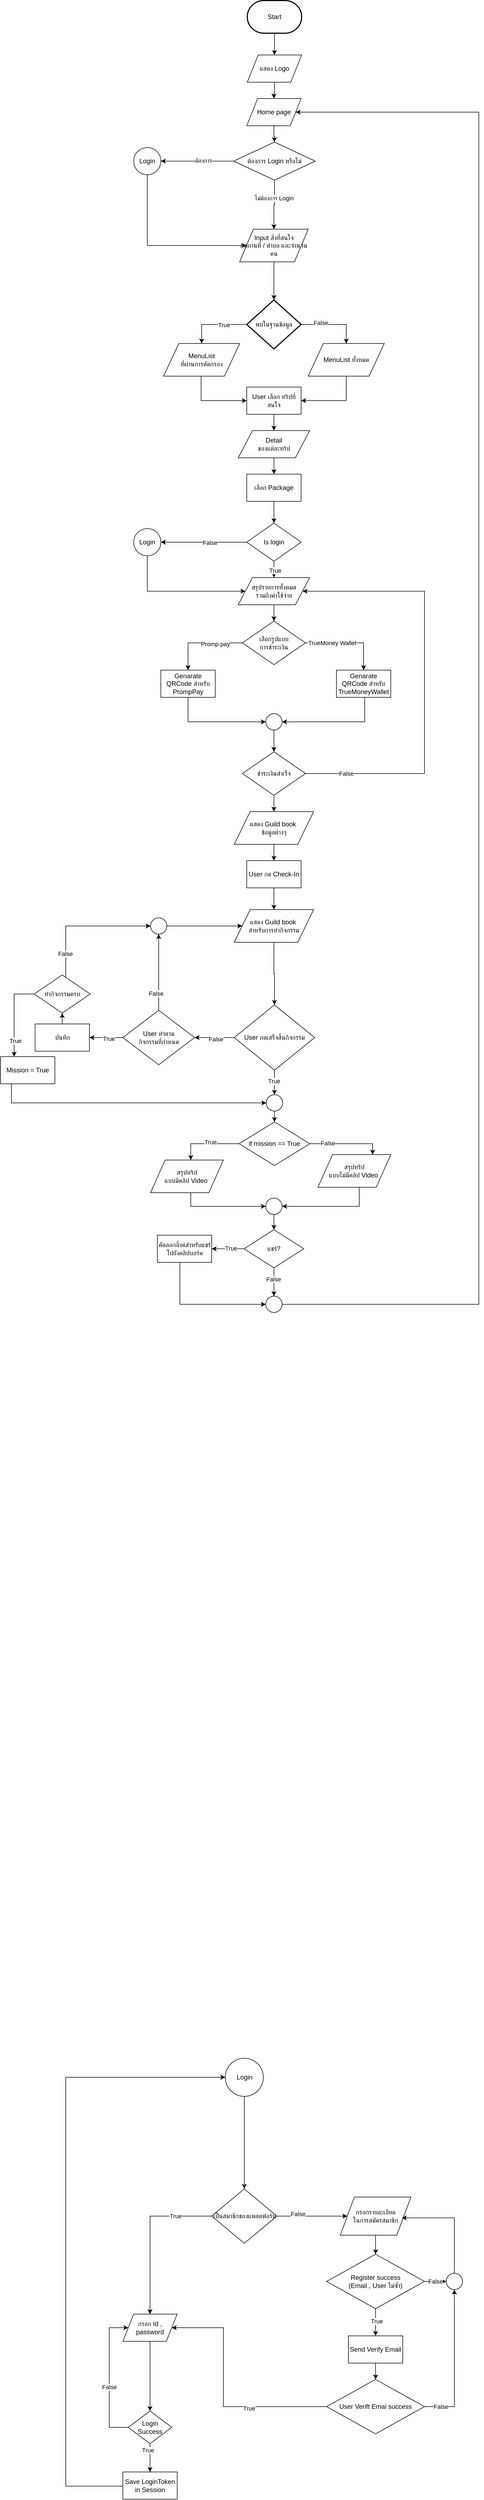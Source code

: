 <mxfile version="21.6.6" type="github">
  <diagram name="หน้า-1" id="laFemvxTvL6w12-1_TKJ">
    <mxGraphModel dx="2927" dy="1132" grid="1" gridSize="10" guides="1" tooltips="1" connect="1" arrows="1" fold="1" page="1" pageScale="1" pageWidth="827" pageHeight="1169" math="0" shadow="0">
      <root>
        <mxCell id="0" />
        <mxCell id="1" parent="0" />
        <mxCell id="81QvIOsaEp7ZrhpQSqVB-16" style="edgeStyle=orthogonalEdgeStyle;rounded=0;orthogonalLoop=1;jettySize=auto;html=1;entryX=0.5;entryY=0;entryDx=0;entryDy=0;" edge="1" parent="1" source="I2ylAHJtDZkmUOloHm6L-2" target="81QvIOsaEp7ZrhpQSqVB-14">
          <mxGeometry relative="1" as="geometry" />
        </mxCell>
        <mxCell id="I2ylAHJtDZkmUOloHm6L-2" value="Start" style="strokeWidth=2;html=1;shape=mxgraph.flowchart.terminator;whiteSpace=wrap;" parent="1" vertex="1">
          <mxGeometry x="364" y="10" width="100" height="60" as="geometry" />
        </mxCell>
        <mxCell id="81QvIOsaEp7ZrhpQSqVB-20" style="edgeStyle=orthogonalEdgeStyle;rounded=0;orthogonalLoop=1;jettySize=auto;html=1;entryX=0.5;entryY=0;entryDx=0;entryDy=0;" edge="1" parent="1" source="I2ylAHJtDZkmUOloHm6L-12" target="81QvIOsaEp7ZrhpQSqVB-18">
          <mxGeometry relative="1" as="geometry" />
        </mxCell>
        <mxCell id="81QvIOsaEp7ZrhpQSqVB-24" value="True" style="edgeLabel;html=1;align=center;verticalAlign=middle;resizable=0;points=[];" vertex="1" connectable="0" parent="81QvIOsaEp7ZrhpQSqVB-20">
          <mxGeometry x="-0.286" y="1" relative="1" as="geometry">
            <mxPoint as="offset" />
          </mxGeometry>
        </mxCell>
        <mxCell id="81QvIOsaEp7ZrhpQSqVB-23" style="edgeStyle=orthogonalEdgeStyle;rounded=0;orthogonalLoop=1;jettySize=auto;html=1;entryX=0.5;entryY=0;entryDx=0;entryDy=0;" edge="1" parent="1" source="I2ylAHJtDZkmUOloHm6L-12" target="81QvIOsaEp7ZrhpQSqVB-19">
          <mxGeometry relative="1" as="geometry" />
        </mxCell>
        <mxCell id="81QvIOsaEp7ZrhpQSqVB-25" value="False" style="edgeLabel;html=1;align=center;verticalAlign=middle;resizable=0;points=[];" vertex="1" connectable="0" parent="81QvIOsaEp7ZrhpQSqVB-23">
          <mxGeometry x="-0.39" y="3" relative="1" as="geometry">
            <mxPoint as="offset" />
          </mxGeometry>
        </mxCell>
        <mxCell id="I2ylAHJtDZkmUOloHm6L-12" value="พบในฐานข้อมูล" style="strokeWidth=2;html=1;shape=mxgraph.flowchart.decision;whiteSpace=wrap;" parent="1" vertex="1">
          <mxGeometry x="363" y="560" width="100" height="90" as="geometry" />
        </mxCell>
        <mxCell id="81QvIOsaEp7ZrhpQSqVB-31" style="edgeStyle=orthogonalEdgeStyle;rounded=0;orthogonalLoop=1;jettySize=auto;html=1;" edge="1" parent="1" source="81QvIOsaEp7ZrhpQSqVB-2" target="81QvIOsaEp7ZrhpQSqVB-30">
          <mxGeometry relative="1" as="geometry" />
        </mxCell>
        <mxCell id="81QvIOsaEp7ZrhpQSqVB-2" value="Home page" style="shape=parallelogram;perimeter=parallelogramPerimeter;whiteSpace=wrap;html=1;dashed=0;" vertex="1" parent="1">
          <mxGeometry x="363" y="190" width="100" height="50" as="geometry" />
        </mxCell>
        <mxCell id="81QvIOsaEp7ZrhpQSqVB-13" style="edgeStyle=orthogonalEdgeStyle;rounded=0;orthogonalLoop=1;jettySize=auto;html=1;entryX=0.5;entryY=0;entryDx=0;entryDy=0;entryPerimeter=0;" edge="1" parent="1" source="81QvIOsaEp7ZrhpQSqVB-8" target="I2ylAHJtDZkmUOloHm6L-12">
          <mxGeometry relative="1" as="geometry" />
        </mxCell>
        <mxCell id="81QvIOsaEp7ZrhpQSqVB-8" value="Input สิ่งที่สนใจ&lt;br style=&quot;border-color: var(--border-color);&quot;&gt;/ สถานที่ / ตำบล และจำนวนคน" style="shape=parallelogram;perimeter=parallelogramPerimeter;whiteSpace=wrap;html=1;dashed=0;" vertex="1" parent="1">
          <mxGeometry x="350" y="430" width="126" height="60" as="geometry" />
        </mxCell>
        <mxCell id="81QvIOsaEp7ZrhpQSqVB-17" style="edgeStyle=orthogonalEdgeStyle;rounded=0;orthogonalLoop=1;jettySize=auto;html=1;entryX=0.5;entryY=0;entryDx=0;entryDy=0;" edge="1" parent="1" source="81QvIOsaEp7ZrhpQSqVB-14" target="81QvIOsaEp7ZrhpQSqVB-2">
          <mxGeometry relative="1" as="geometry" />
        </mxCell>
        <mxCell id="81QvIOsaEp7ZrhpQSqVB-14" value="แสดง Logo" style="shape=parallelogram;perimeter=parallelogramPerimeter;whiteSpace=wrap;html=1;dashed=0;" vertex="1" parent="1">
          <mxGeometry x="364" y="110" width="100" height="50" as="geometry" />
        </mxCell>
        <mxCell id="81QvIOsaEp7ZrhpQSqVB-28" style="edgeStyle=orthogonalEdgeStyle;rounded=0;orthogonalLoop=1;jettySize=auto;html=1;entryX=0;entryY=0.5;entryDx=0;entryDy=0;" edge="1" parent="1" target="81QvIOsaEp7ZrhpQSqVB-27">
          <mxGeometry relative="1" as="geometry">
            <mxPoint x="279" y="690" as="sourcePoint" />
            <mxPoint x="353" y="745" as="targetPoint" />
            <Array as="points">
              <mxPoint x="279" y="745" />
            </Array>
          </mxGeometry>
        </mxCell>
        <mxCell id="81QvIOsaEp7ZrhpQSqVB-18" value="MenuList &lt;br&gt;ที่ผ่านการคัดกรอง" style="shape=parallelogram;perimeter=parallelogramPerimeter;whiteSpace=wrap;html=1;dashed=0;" vertex="1" parent="1">
          <mxGeometry x="210" y="640" width="140" height="60" as="geometry" />
        </mxCell>
        <mxCell id="81QvIOsaEp7ZrhpQSqVB-29" style="edgeStyle=orthogonalEdgeStyle;rounded=0;orthogonalLoop=1;jettySize=auto;html=1;entryX=1;entryY=0.5;entryDx=0;entryDy=0;" edge="1" parent="1" source="81QvIOsaEp7ZrhpQSqVB-19" target="81QvIOsaEp7ZrhpQSqVB-27">
          <mxGeometry relative="1" as="geometry">
            <Array as="points">
              <mxPoint x="546" y="745" />
            </Array>
          </mxGeometry>
        </mxCell>
        <mxCell id="81QvIOsaEp7ZrhpQSqVB-19" value="MenuList ทั้งหมด" style="shape=parallelogram;perimeter=parallelogramPerimeter;whiteSpace=wrap;html=1;dashed=0;" vertex="1" parent="1">
          <mxGeometry x="476" y="640" width="140" height="60" as="geometry" />
        </mxCell>
        <mxCell id="81QvIOsaEp7ZrhpQSqVB-129" style="edgeStyle=orthogonalEdgeStyle;rounded=0;orthogonalLoop=1;jettySize=auto;html=1;entryX=0.5;entryY=0;entryDx=0;entryDy=0;" edge="1" parent="1" source="81QvIOsaEp7ZrhpQSqVB-27" target="81QvIOsaEp7ZrhpQSqVB-128">
          <mxGeometry relative="1" as="geometry" />
        </mxCell>
        <mxCell id="81QvIOsaEp7ZrhpQSqVB-27" value="User เลือก ทริปที่สนใจ" style="html=1;dashed=0;whiteSpace=wrap;" vertex="1" parent="1">
          <mxGeometry x="363" y="720" width="100" height="50" as="geometry" />
        </mxCell>
        <mxCell id="81QvIOsaEp7ZrhpQSqVB-32" style="edgeStyle=orthogonalEdgeStyle;rounded=0;orthogonalLoop=1;jettySize=auto;html=1;entryX=0.5;entryY=0;entryDx=0;entryDy=0;" edge="1" parent="1" source="81QvIOsaEp7ZrhpQSqVB-30" target="81QvIOsaEp7ZrhpQSqVB-8">
          <mxGeometry relative="1" as="geometry" />
        </mxCell>
        <mxCell id="81QvIOsaEp7ZrhpQSqVB-33" value="ไม่ต้องการ Login" style="edgeLabel;html=1;align=center;verticalAlign=middle;resizable=0;points=[];" vertex="1" connectable="0" parent="81QvIOsaEp7ZrhpQSqVB-32">
          <mxGeometry x="-0.291" y="-1" relative="1" as="geometry">
            <mxPoint as="offset" />
          </mxGeometry>
        </mxCell>
        <mxCell id="81QvIOsaEp7ZrhpQSqVB-35" style="edgeStyle=orthogonalEdgeStyle;rounded=0;orthogonalLoop=1;jettySize=auto;html=1;entryX=1;entryY=0.5;entryDx=0;entryDy=0;" edge="1" parent="1" source="81QvIOsaEp7ZrhpQSqVB-30" target="81QvIOsaEp7ZrhpQSqVB-119">
          <mxGeometry relative="1" as="geometry">
            <mxPoint x="260" y="305" as="targetPoint" />
          </mxGeometry>
        </mxCell>
        <mxCell id="81QvIOsaEp7ZrhpQSqVB-36" value="ต้องการ" style="edgeLabel;html=1;align=center;verticalAlign=middle;resizable=0;points=[];" vertex="1" connectable="0" parent="81QvIOsaEp7ZrhpQSqVB-35">
          <mxGeometry x="-0.167" y="-1" relative="1" as="geometry">
            <mxPoint as="offset" />
          </mxGeometry>
        </mxCell>
        <mxCell id="81QvIOsaEp7ZrhpQSqVB-30" value="ต้องการ Login หรือไม่" style="shape=rhombus;html=1;dashed=0;whiteSpace=wrap;perimeter=rhombusPerimeter;" vertex="1" parent="1">
          <mxGeometry x="339" y="270" width="150" height="70" as="geometry" />
        </mxCell>
        <mxCell id="81QvIOsaEp7ZrhpQSqVB-75" style="edgeStyle=orthogonalEdgeStyle;rounded=0;orthogonalLoop=1;jettySize=auto;html=1;" edge="1" parent="1" source="81QvIOsaEp7ZrhpQSqVB-49" target="81QvIOsaEp7ZrhpQSqVB-66">
          <mxGeometry relative="1" as="geometry" />
        </mxCell>
        <mxCell id="81QvIOsaEp7ZrhpQSqVB-49" value="Login" style="shape=ellipse;html=1;dashed=0;whiteSpace=wrap;aspect=fixed;perimeter=ellipsePerimeter;" vertex="1" parent="1">
          <mxGeometry x="323.5" y="3790" width="70" height="70" as="geometry" />
        </mxCell>
        <mxCell id="81QvIOsaEp7ZrhpQSqVB-62" style="edgeStyle=orthogonalEdgeStyle;rounded=0;orthogonalLoop=1;jettySize=auto;html=1;" edge="1" parent="1" source="81QvIOsaEp7ZrhpQSqVB-66" target="81QvIOsaEp7ZrhpQSqVB-68">
          <mxGeometry relative="1" as="geometry" />
        </mxCell>
        <mxCell id="81QvIOsaEp7ZrhpQSqVB-63" value="True" style="edgeLabel;html=1;align=center;verticalAlign=middle;resizable=0;points=[];" vertex="1" connectable="0" parent="81QvIOsaEp7ZrhpQSqVB-62">
          <mxGeometry x="-0.546" relative="1" as="geometry">
            <mxPoint as="offset" />
          </mxGeometry>
        </mxCell>
        <mxCell id="81QvIOsaEp7ZrhpQSqVB-76" style="edgeStyle=orthogonalEdgeStyle;rounded=0;orthogonalLoop=1;jettySize=auto;html=1;" edge="1" parent="1" source="81QvIOsaEp7ZrhpQSqVB-66" target="81QvIOsaEp7ZrhpQSqVB-73">
          <mxGeometry relative="1" as="geometry" />
        </mxCell>
        <mxCell id="81QvIOsaEp7ZrhpQSqVB-77" value="False" style="edgeLabel;html=1;align=center;verticalAlign=middle;resizable=0;points=[];" vertex="1" connectable="0" parent="81QvIOsaEp7ZrhpQSqVB-76">
          <mxGeometry x="-0.407" y="4" relative="1" as="geometry">
            <mxPoint as="offset" />
          </mxGeometry>
        </mxCell>
        <mxCell id="81QvIOsaEp7ZrhpQSqVB-66" value="เป็นสมาชิกของแพลตฟอร์ม" style="shape=rhombus;html=1;dashed=0;whiteSpace=wrap;perimeter=rhombusPerimeter;" vertex="1" parent="1">
          <mxGeometry x="298.5" y="4030" width="120" height="100" as="geometry" />
        </mxCell>
        <mxCell id="81QvIOsaEp7ZrhpQSqVB-67" style="edgeStyle=orthogonalEdgeStyle;rounded=0;orthogonalLoop=1;jettySize=auto;html=1;entryX=0.5;entryY=0;entryDx=0;entryDy=0;" edge="1" parent="1" source="81QvIOsaEp7ZrhpQSqVB-68" target="81QvIOsaEp7ZrhpQSqVB-72">
          <mxGeometry relative="1" as="geometry" />
        </mxCell>
        <mxCell id="81QvIOsaEp7ZrhpQSqVB-68" value="กรอก Id , password" style="shape=parallelogram;perimeter=parallelogramPerimeter;whiteSpace=wrap;html=1;dashed=0;" vertex="1" parent="1">
          <mxGeometry x="135" y="4260" width="100" height="50" as="geometry" />
        </mxCell>
        <mxCell id="81QvIOsaEp7ZrhpQSqVB-101" style="edgeStyle=orthogonalEdgeStyle;rounded=0;orthogonalLoop=1;jettySize=auto;html=1;entryX=0;entryY=0.5;entryDx=0;entryDy=0;" edge="1" parent="1" source="81QvIOsaEp7ZrhpQSqVB-72" target="81QvIOsaEp7ZrhpQSqVB-68">
          <mxGeometry relative="1" as="geometry">
            <mxPoint x="100" y="4285" as="targetPoint" />
            <Array as="points">
              <mxPoint x="110" y="4468" />
              <mxPoint x="110" y="4285" />
            </Array>
          </mxGeometry>
        </mxCell>
        <mxCell id="81QvIOsaEp7ZrhpQSqVB-102" value="False" style="edgeLabel;html=1;align=center;verticalAlign=middle;resizable=0;points=[];" vertex="1" connectable="0" parent="81QvIOsaEp7ZrhpQSqVB-101">
          <mxGeometry x="-0.137" relative="1" as="geometry">
            <mxPoint as="offset" />
          </mxGeometry>
        </mxCell>
        <mxCell id="81QvIOsaEp7ZrhpQSqVB-115" style="edgeStyle=orthogonalEdgeStyle;rounded=0;orthogonalLoop=1;jettySize=auto;html=1;entryX=0.5;entryY=0;entryDx=0;entryDy=0;" edge="1" parent="1" source="81QvIOsaEp7ZrhpQSqVB-72" target="81QvIOsaEp7ZrhpQSqVB-114">
          <mxGeometry relative="1" as="geometry" />
        </mxCell>
        <mxCell id="81QvIOsaEp7ZrhpQSqVB-116" value="True" style="edgeLabel;html=1;align=center;verticalAlign=middle;resizable=0;points=[];" vertex="1" connectable="0" parent="81QvIOsaEp7ZrhpQSqVB-115">
          <mxGeometry x="-0.531" y="-4" relative="1" as="geometry">
            <mxPoint as="offset" />
          </mxGeometry>
        </mxCell>
        <mxCell id="81QvIOsaEp7ZrhpQSqVB-72" value="Login Success" style="shape=rhombus;html=1;dashed=0;whiteSpace=wrap;perimeter=rhombusPerimeter;" vertex="1" parent="1">
          <mxGeometry x="145" y="4438" width="80" height="60" as="geometry" />
        </mxCell>
        <mxCell id="81QvIOsaEp7ZrhpQSqVB-79" style="edgeStyle=orthogonalEdgeStyle;rounded=0;orthogonalLoop=1;jettySize=auto;html=1;" edge="1" parent="1" source="81QvIOsaEp7ZrhpQSqVB-73" target="81QvIOsaEp7ZrhpQSqVB-78">
          <mxGeometry relative="1" as="geometry" />
        </mxCell>
        <mxCell id="81QvIOsaEp7ZrhpQSqVB-73" value="กรอกรายละเอียด&lt;br&gt;ในการสมัครสมาชิก" style="shape=parallelogram;perimeter=parallelogramPerimeter;whiteSpace=wrap;html=1;dashed=0;" vertex="1" parent="1">
          <mxGeometry x="535" y="4045" width="130" height="70" as="geometry" />
        </mxCell>
        <mxCell id="81QvIOsaEp7ZrhpQSqVB-81" style="edgeStyle=orthogonalEdgeStyle;rounded=0;orthogonalLoop=1;jettySize=auto;html=1;" edge="1" parent="1" source="81QvIOsaEp7ZrhpQSqVB-78" target="81QvIOsaEp7ZrhpQSqVB-80">
          <mxGeometry relative="1" as="geometry" />
        </mxCell>
        <mxCell id="81QvIOsaEp7ZrhpQSqVB-82" value="True" style="edgeLabel;html=1;align=center;verticalAlign=middle;resizable=0;points=[];" vertex="1" connectable="0" parent="81QvIOsaEp7ZrhpQSqVB-81">
          <mxGeometry x="-0.053" y="2" relative="1" as="geometry">
            <mxPoint y="-1" as="offset" />
          </mxGeometry>
        </mxCell>
        <mxCell id="81QvIOsaEp7ZrhpQSqVB-88" style="edgeStyle=orthogonalEdgeStyle;rounded=0;orthogonalLoop=1;jettySize=auto;html=1;entryX=0;entryY=0.5;entryDx=0;entryDy=0;" edge="1" parent="1" source="81QvIOsaEp7ZrhpQSqVB-78" target="81QvIOsaEp7ZrhpQSqVB-87">
          <mxGeometry relative="1" as="geometry" />
        </mxCell>
        <mxCell id="81QvIOsaEp7ZrhpQSqVB-95" value="False" style="edgeLabel;html=1;align=center;verticalAlign=middle;resizable=0;points=[];" vertex="1" connectable="0" parent="81QvIOsaEp7ZrhpQSqVB-88">
          <mxGeometry x="0.242" y="-2" relative="1" as="geometry">
            <mxPoint x="-5" y="-2" as="offset" />
          </mxGeometry>
        </mxCell>
        <mxCell id="81QvIOsaEp7ZrhpQSqVB-78" value="Register success&lt;br&gt;(Email , User ไม่ซ้ำ)" style="shape=rhombus;html=1;dashed=0;whiteSpace=wrap;perimeter=rhombusPerimeter;" vertex="1" parent="1">
          <mxGeometry x="510" y="4150" width="180" height="100" as="geometry" />
        </mxCell>
        <mxCell id="81QvIOsaEp7ZrhpQSqVB-100" style="edgeStyle=orthogonalEdgeStyle;rounded=0;orthogonalLoop=1;jettySize=auto;html=1;entryX=0.5;entryY=0;entryDx=0;entryDy=0;" edge="1" parent="1" source="81QvIOsaEp7ZrhpQSqVB-80" target="81QvIOsaEp7ZrhpQSqVB-85">
          <mxGeometry relative="1" as="geometry" />
        </mxCell>
        <mxCell id="81QvIOsaEp7ZrhpQSqVB-80" value="Send Verify Email" style="html=1;dashed=0;whiteSpace=wrap;" vertex="1" parent="1">
          <mxGeometry x="550" y="4300" width="100" height="50" as="geometry" />
        </mxCell>
        <mxCell id="81QvIOsaEp7ZrhpQSqVB-98" style="edgeStyle=orthogonalEdgeStyle;rounded=0;orthogonalLoop=1;jettySize=auto;html=1;entryX=0.5;entryY=1;entryDx=0;entryDy=0;" edge="1" parent="1" source="81QvIOsaEp7ZrhpQSqVB-85" target="81QvIOsaEp7ZrhpQSqVB-87">
          <mxGeometry relative="1" as="geometry" />
        </mxCell>
        <mxCell id="81QvIOsaEp7ZrhpQSqVB-99" value="False" style="edgeLabel;html=1;align=center;verticalAlign=middle;resizable=0;points=[];" vertex="1" connectable="0" parent="81QvIOsaEp7ZrhpQSqVB-98">
          <mxGeometry x="-0.859" y="2" relative="1" as="geometry">
            <mxPoint x="11" y="2" as="offset" />
          </mxGeometry>
        </mxCell>
        <mxCell id="81QvIOsaEp7ZrhpQSqVB-109" style="edgeStyle=orthogonalEdgeStyle;rounded=0;orthogonalLoop=1;jettySize=auto;html=1;entryX=1;entryY=0.5;entryDx=0;entryDy=0;" edge="1" parent="1" source="81QvIOsaEp7ZrhpQSqVB-85" target="81QvIOsaEp7ZrhpQSqVB-68">
          <mxGeometry relative="1" as="geometry">
            <Array as="points">
              <mxPoint x="320" y="4430" />
              <mxPoint x="320" y="4285" />
            </Array>
          </mxGeometry>
        </mxCell>
        <mxCell id="81QvIOsaEp7ZrhpQSqVB-110" value="True" style="edgeLabel;html=1;align=center;verticalAlign=middle;resizable=0;points=[];" vertex="1" connectable="0" parent="81QvIOsaEp7ZrhpQSqVB-109">
          <mxGeometry x="-0.332" y="3" relative="1" as="geometry">
            <mxPoint as="offset" />
          </mxGeometry>
        </mxCell>
        <mxCell id="81QvIOsaEp7ZrhpQSqVB-85" value="User Verift Emai success" style="shape=rhombus;html=1;dashed=0;whiteSpace=wrap;perimeter=rhombusPerimeter;" vertex="1" parent="1">
          <mxGeometry x="510" y="4380" width="180" height="100" as="geometry" />
        </mxCell>
        <mxCell id="81QvIOsaEp7ZrhpQSqVB-97" style="edgeStyle=orthogonalEdgeStyle;rounded=0;orthogonalLoop=1;jettySize=auto;html=1;entryX=0.872;entryY=0.547;entryDx=0;entryDy=0;entryPerimeter=0;" edge="1" parent="1" source="81QvIOsaEp7ZrhpQSqVB-87" target="81QvIOsaEp7ZrhpQSqVB-73">
          <mxGeometry relative="1" as="geometry">
            <Array as="points">
              <mxPoint x="745" y="4083" />
            </Array>
          </mxGeometry>
        </mxCell>
        <mxCell id="81QvIOsaEp7ZrhpQSqVB-87" value="" style="shape=ellipse;html=1;dashed=0;whiteSpace=wrap;aspect=fixed;perimeter=ellipsePerimeter;" vertex="1" parent="1">
          <mxGeometry x="730" y="4185" width="30" height="30" as="geometry" />
        </mxCell>
        <mxCell id="81QvIOsaEp7ZrhpQSqVB-117" style="edgeStyle=orthogonalEdgeStyle;rounded=0;orthogonalLoop=1;jettySize=auto;html=1;entryX=0;entryY=0.5;entryDx=0;entryDy=0;" edge="1" parent="1" target="81QvIOsaEp7ZrhpQSqVB-49">
          <mxGeometry relative="1" as="geometry">
            <mxPoint x="215" y="4575" as="sourcePoint" />
            <mxPoint x="303.5" y="3825" as="targetPoint" />
            <Array as="points">
              <mxPoint x="215" y="4576" />
              <mxPoint x="30" y="4576" />
              <mxPoint x="30" y="3825" />
            </Array>
          </mxGeometry>
        </mxCell>
        <mxCell id="81QvIOsaEp7ZrhpQSqVB-114" value="Save LoginToken in Session" style="html=1;dashed=0;whiteSpace=wrap;" vertex="1" parent="1">
          <mxGeometry x="135" y="4550" width="100" height="50" as="geometry" />
        </mxCell>
        <mxCell id="81QvIOsaEp7ZrhpQSqVB-139" style="edgeStyle=orthogonalEdgeStyle;rounded=0;orthogonalLoop=1;jettySize=auto;html=1;entryX=0;entryY=0.5;entryDx=0;entryDy=0;" edge="1" parent="1" source="81QvIOsaEp7ZrhpQSqVB-119" target="81QvIOsaEp7ZrhpQSqVB-8">
          <mxGeometry relative="1" as="geometry">
            <Array as="points">
              <mxPoint x="180" y="460" />
            </Array>
          </mxGeometry>
        </mxCell>
        <mxCell id="81QvIOsaEp7ZrhpQSqVB-119" value="Login" style="shape=ellipse;html=1;dashed=0;whiteSpace=wrap;aspect=fixed;perimeter=ellipsePerimeter;" vertex="1" parent="1">
          <mxGeometry x="155" y="280" width="50" height="50" as="geometry" />
        </mxCell>
        <mxCell id="81QvIOsaEp7ZrhpQSqVB-131" style="edgeStyle=orthogonalEdgeStyle;rounded=0;orthogonalLoop=1;jettySize=auto;html=1;" edge="1" parent="1" source="81QvIOsaEp7ZrhpQSqVB-128" target="81QvIOsaEp7ZrhpQSqVB-130">
          <mxGeometry relative="1" as="geometry" />
        </mxCell>
        <mxCell id="81QvIOsaEp7ZrhpQSqVB-128" value="Detail &lt;br&gt;ของแต่ละทริป" style="shape=parallelogram;perimeter=parallelogramPerimeter;whiteSpace=wrap;html=1;dashed=0;" vertex="1" parent="1">
          <mxGeometry x="347.25" y="800" width="131.5" height="50" as="geometry" />
        </mxCell>
        <mxCell id="81QvIOsaEp7ZrhpQSqVB-134" style="edgeStyle=orthogonalEdgeStyle;rounded=0;orthogonalLoop=1;jettySize=auto;html=1;" edge="1" parent="1" source="81QvIOsaEp7ZrhpQSqVB-130" target="81QvIOsaEp7ZrhpQSqVB-132">
          <mxGeometry relative="1" as="geometry" />
        </mxCell>
        <mxCell id="81QvIOsaEp7ZrhpQSqVB-130" value="เลือก Package" style="html=1;dashed=0;whiteSpace=wrap;" vertex="1" parent="1">
          <mxGeometry x="363" y="880" width="100" height="50" as="geometry" />
        </mxCell>
        <mxCell id="81QvIOsaEp7ZrhpQSqVB-143" style="edgeStyle=orthogonalEdgeStyle;rounded=0;orthogonalLoop=1;jettySize=auto;html=1;entryX=0.5;entryY=0;entryDx=0;entryDy=0;" edge="1" parent="1" source="81QvIOsaEp7ZrhpQSqVB-132" target="81QvIOsaEp7ZrhpQSqVB-142">
          <mxGeometry relative="1" as="geometry" />
        </mxCell>
        <mxCell id="81QvIOsaEp7ZrhpQSqVB-240" value="True" style="edgeLabel;html=1;align=center;verticalAlign=middle;resizable=0;points=[];" vertex="1" connectable="0" parent="81QvIOsaEp7ZrhpQSqVB-143">
          <mxGeometry x="-0.06" y="-2" relative="1" as="geometry">
            <mxPoint as="offset" />
          </mxGeometry>
        </mxCell>
        <mxCell id="81QvIOsaEp7ZrhpQSqVB-237" style="edgeStyle=orthogonalEdgeStyle;rounded=0;orthogonalLoop=1;jettySize=auto;html=1;" edge="1" parent="1" source="81QvIOsaEp7ZrhpQSqVB-132" target="81QvIOsaEp7ZrhpQSqVB-136">
          <mxGeometry relative="1" as="geometry" />
        </mxCell>
        <mxCell id="81QvIOsaEp7ZrhpQSqVB-239" value="False" style="edgeLabel;html=1;align=center;verticalAlign=middle;resizable=0;points=[];" vertex="1" connectable="0" parent="81QvIOsaEp7ZrhpQSqVB-237">
          <mxGeometry x="-0.134" y="1" relative="1" as="geometry">
            <mxPoint as="offset" />
          </mxGeometry>
        </mxCell>
        <mxCell id="81QvIOsaEp7ZrhpQSqVB-132" value="Is login" style="shape=rhombus;html=1;dashed=0;whiteSpace=wrap;perimeter=rhombusPerimeter;" vertex="1" parent="1">
          <mxGeometry x="363" y="970" width="100" height="70" as="geometry" />
        </mxCell>
        <mxCell id="81QvIOsaEp7ZrhpQSqVB-238" style="edgeStyle=orthogonalEdgeStyle;rounded=0;orthogonalLoop=1;jettySize=auto;html=1;entryX=0;entryY=0.5;entryDx=0;entryDy=0;" edge="1" parent="1" source="81QvIOsaEp7ZrhpQSqVB-136" target="81QvIOsaEp7ZrhpQSqVB-142">
          <mxGeometry relative="1" as="geometry">
            <Array as="points">
              <mxPoint x="180" y="1095" />
            </Array>
          </mxGeometry>
        </mxCell>
        <mxCell id="81QvIOsaEp7ZrhpQSqVB-136" value="Login" style="shape=ellipse;html=1;dashed=0;whiteSpace=wrap;aspect=fixed;perimeter=ellipsePerimeter;" vertex="1" parent="1">
          <mxGeometry x="155" y="980" width="50" height="50" as="geometry" />
        </mxCell>
        <mxCell id="81QvIOsaEp7ZrhpQSqVB-145" style="edgeStyle=orthogonalEdgeStyle;rounded=0;orthogonalLoop=1;jettySize=auto;html=1;entryX=0.5;entryY=0;entryDx=0;entryDy=0;" edge="1" parent="1" source="81QvIOsaEp7ZrhpQSqVB-142" target="81QvIOsaEp7ZrhpQSqVB-144">
          <mxGeometry relative="1" as="geometry" />
        </mxCell>
        <mxCell id="81QvIOsaEp7ZrhpQSqVB-142" value="สรุปรายการทั้งหมด&lt;br&gt;รวมถึงค่าใช้จ่าย" style="shape=parallelogram;perimeter=parallelogramPerimeter;whiteSpace=wrap;html=1;dashed=0;" vertex="1" parent="1">
          <mxGeometry x="347.25" y="1070" width="131.5" height="50" as="geometry" />
        </mxCell>
        <mxCell id="81QvIOsaEp7ZrhpQSqVB-148" style="edgeStyle=orthogonalEdgeStyle;rounded=0;orthogonalLoop=1;jettySize=auto;html=1;" edge="1" parent="1" source="81QvIOsaEp7ZrhpQSqVB-144" target="81QvIOsaEp7ZrhpQSqVB-146">
          <mxGeometry relative="1" as="geometry" />
        </mxCell>
        <mxCell id="81QvIOsaEp7ZrhpQSqVB-150" value="Promp pay" style="edgeLabel;html=1;align=center;verticalAlign=middle;resizable=0;points=[];" vertex="1" connectable="0" parent="81QvIOsaEp7ZrhpQSqVB-148">
          <mxGeometry x="-0.327" y="2" relative="1" as="geometry">
            <mxPoint as="offset" />
          </mxGeometry>
        </mxCell>
        <mxCell id="81QvIOsaEp7ZrhpQSqVB-149" style="edgeStyle=orthogonalEdgeStyle;rounded=0;orthogonalLoop=1;jettySize=auto;html=1;entryX=0.5;entryY=0;entryDx=0;entryDy=0;" edge="1" parent="1" source="81QvIOsaEp7ZrhpQSqVB-144" target="81QvIOsaEp7ZrhpQSqVB-147">
          <mxGeometry relative="1" as="geometry" />
        </mxCell>
        <mxCell id="81QvIOsaEp7ZrhpQSqVB-151" value="TrueMoney Wallet" style="edgeLabel;html=1;align=center;verticalAlign=middle;resizable=0;points=[];" vertex="1" connectable="0" parent="81QvIOsaEp7ZrhpQSqVB-149">
          <mxGeometry x="-0.609" y="-1" relative="1" as="geometry">
            <mxPoint x="18" y="-1" as="offset" />
          </mxGeometry>
        </mxCell>
        <mxCell id="81QvIOsaEp7ZrhpQSqVB-144" value="เลือกรูปแบบ&lt;br&gt;การชำระเงิน" style="shape=rhombus;html=1;dashed=0;whiteSpace=wrap;perimeter=rhombusPerimeter;" vertex="1" parent="1">
          <mxGeometry x="355" y="1150" width="116" height="80" as="geometry" />
        </mxCell>
        <mxCell id="81QvIOsaEp7ZrhpQSqVB-157" style="edgeStyle=orthogonalEdgeStyle;rounded=0;orthogonalLoop=1;jettySize=auto;html=1;entryX=0;entryY=0.5;entryDx=0;entryDy=0;" edge="1" parent="1" source="81QvIOsaEp7ZrhpQSqVB-146" target="81QvIOsaEp7ZrhpQSqVB-156">
          <mxGeometry relative="1" as="geometry">
            <Array as="points">
              <mxPoint x="255" y="1335" />
            </Array>
          </mxGeometry>
        </mxCell>
        <mxCell id="81QvIOsaEp7ZrhpQSqVB-146" value="Genarate QRCode สำหรับ&lt;br&gt;PrompPay" style="html=1;dashed=0;whiteSpace=wrap;" vertex="1" parent="1">
          <mxGeometry x="205" y="1240" width="100" height="50" as="geometry" />
        </mxCell>
        <mxCell id="81QvIOsaEp7ZrhpQSqVB-158" style="edgeStyle=orthogonalEdgeStyle;rounded=0;orthogonalLoop=1;jettySize=auto;html=1;entryX=1;entryY=0.5;entryDx=0;entryDy=0;" edge="1" parent="1" source="81QvIOsaEp7ZrhpQSqVB-147" target="81QvIOsaEp7ZrhpQSqVB-156">
          <mxGeometry relative="1" as="geometry">
            <Array as="points">
              <mxPoint x="580" y="1335" />
            </Array>
          </mxGeometry>
        </mxCell>
        <mxCell id="81QvIOsaEp7ZrhpQSqVB-147" value="Genarate QRCode สำหรับ&lt;br style=&quot;border-color: var(--border-color);&quot;&gt;TrueMoneyWallet" style="html=1;dashed=0;whiteSpace=wrap;" vertex="1" parent="1">
          <mxGeometry x="528" y="1240" width="100" height="50" as="geometry" />
        </mxCell>
        <mxCell id="81QvIOsaEp7ZrhpQSqVB-162" style="edgeStyle=orthogonalEdgeStyle;rounded=0;orthogonalLoop=1;jettySize=auto;html=1;entryX=1;entryY=0.5;entryDx=0;entryDy=0;" edge="1" parent="1" source="81QvIOsaEp7ZrhpQSqVB-152" target="81QvIOsaEp7ZrhpQSqVB-142">
          <mxGeometry relative="1" as="geometry">
            <Array as="points">
              <mxPoint x="690" y="1430" />
              <mxPoint x="690" y="1095" />
            </Array>
          </mxGeometry>
        </mxCell>
        <mxCell id="81QvIOsaEp7ZrhpQSqVB-163" value="False" style="edgeLabel;html=1;align=center;verticalAlign=middle;resizable=0;points=[];" vertex="1" connectable="0" parent="81QvIOsaEp7ZrhpQSqVB-162">
          <mxGeometry x="-0.879" y="-4" relative="1" as="geometry">
            <mxPoint x="28" y="-4" as="offset" />
          </mxGeometry>
        </mxCell>
        <mxCell id="81QvIOsaEp7ZrhpQSqVB-165" style="edgeStyle=orthogonalEdgeStyle;rounded=0;orthogonalLoop=1;jettySize=auto;html=1;entryX=0.5;entryY=0;entryDx=0;entryDy=0;" edge="1" parent="1" source="81QvIOsaEp7ZrhpQSqVB-152" target="81QvIOsaEp7ZrhpQSqVB-164">
          <mxGeometry relative="1" as="geometry" />
        </mxCell>
        <mxCell id="81QvIOsaEp7ZrhpQSqVB-152" value="ชำระเงินสำเร็จ" style="shape=rhombus;html=1;dashed=0;whiteSpace=wrap;perimeter=rhombusPerimeter;" vertex="1" parent="1">
          <mxGeometry x="355" y="1390" width="116" height="80" as="geometry" />
        </mxCell>
        <mxCell id="81QvIOsaEp7ZrhpQSqVB-160" style="edgeStyle=orthogonalEdgeStyle;rounded=0;orthogonalLoop=1;jettySize=auto;html=1;" edge="1" parent="1" source="81QvIOsaEp7ZrhpQSqVB-156" target="81QvIOsaEp7ZrhpQSqVB-152">
          <mxGeometry relative="1" as="geometry" />
        </mxCell>
        <mxCell id="81QvIOsaEp7ZrhpQSqVB-156" value="" style="shape=ellipse;html=1;dashed=0;whiteSpace=wrap;aspect=fixed;perimeter=ellipsePerimeter;" vertex="1" parent="1">
          <mxGeometry x="398" y="1320" width="30" height="30" as="geometry" />
        </mxCell>
        <mxCell id="81QvIOsaEp7ZrhpQSqVB-167" style="edgeStyle=orthogonalEdgeStyle;rounded=0;orthogonalLoop=1;jettySize=auto;html=1;" edge="1" parent="1" source="81QvIOsaEp7ZrhpQSqVB-164" target="81QvIOsaEp7ZrhpQSqVB-166">
          <mxGeometry relative="1" as="geometry" />
        </mxCell>
        <mxCell id="81QvIOsaEp7ZrhpQSqVB-164" value="แสดง Guild book&amp;nbsp;&lt;br&gt;ข้อมูลต่างๆ" style="shape=parallelogram;perimeter=parallelogramPerimeter;whiteSpace=wrap;html=1;dashed=0;" vertex="1" parent="1">
          <mxGeometry x="340" y="1500" width="146" height="60" as="geometry" />
        </mxCell>
        <mxCell id="81QvIOsaEp7ZrhpQSqVB-169" style="edgeStyle=orthogonalEdgeStyle;rounded=0;orthogonalLoop=1;jettySize=auto;html=1;entryX=0.5;entryY=0;entryDx=0;entryDy=0;" edge="1" parent="1" source="81QvIOsaEp7ZrhpQSqVB-166" target="81QvIOsaEp7ZrhpQSqVB-168">
          <mxGeometry relative="1" as="geometry" />
        </mxCell>
        <mxCell id="81QvIOsaEp7ZrhpQSqVB-166" value="User กด Check-In" style="html=1;dashed=0;whiteSpace=wrap;" vertex="1" parent="1">
          <mxGeometry x="363" y="1590" width="100" height="50" as="geometry" />
        </mxCell>
        <mxCell id="81QvIOsaEp7ZrhpQSqVB-198" style="edgeStyle=orthogonalEdgeStyle;rounded=0;orthogonalLoop=1;jettySize=auto;html=1;entryX=0.5;entryY=0;entryDx=0;entryDy=0;" edge="1" parent="1" source="81QvIOsaEp7ZrhpQSqVB-168" target="81QvIOsaEp7ZrhpQSqVB-170">
          <mxGeometry relative="1" as="geometry" />
        </mxCell>
        <mxCell id="81QvIOsaEp7ZrhpQSqVB-168" value="แสดง Guild book&amp;nbsp;&lt;br&gt;สำหรับการทำกิจกรรม" style="shape=parallelogram;perimeter=parallelogramPerimeter;whiteSpace=wrap;html=1;dashed=0;" vertex="1" parent="1">
          <mxGeometry x="340" y="1680" width="146" height="60" as="geometry" />
        </mxCell>
        <mxCell id="81QvIOsaEp7ZrhpQSqVB-201" style="edgeStyle=orthogonalEdgeStyle;rounded=0;orthogonalLoop=1;jettySize=auto;html=1;entryX=0.5;entryY=0;entryDx=0;entryDy=0;" edge="1" parent="1" source="81QvIOsaEp7ZrhpQSqVB-170" target="81QvIOsaEp7ZrhpQSqVB-185">
          <mxGeometry relative="1" as="geometry" />
        </mxCell>
        <mxCell id="81QvIOsaEp7ZrhpQSqVB-202" value="True" style="edgeLabel;html=1;align=center;verticalAlign=middle;resizable=0;points=[];" vertex="1" connectable="0" parent="81QvIOsaEp7ZrhpQSqVB-201">
          <mxGeometry x="-0.119" y="-1" relative="1" as="geometry">
            <mxPoint as="offset" />
          </mxGeometry>
        </mxCell>
        <mxCell id="81QvIOsaEp7ZrhpQSqVB-203" style="edgeStyle=orthogonalEdgeStyle;rounded=0;orthogonalLoop=1;jettySize=auto;html=1;entryX=1;entryY=0.5;entryDx=0;entryDy=0;" edge="1" parent="1" source="81QvIOsaEp7ZrhpQSqVB-170" target="81QvIOsaEp7ZrhpQSqVB-172">
          <mxGeometry relative="1" as="geometry" />
        </mxCell>
        <mxCell id="81QvIOsaEp7ZrhpQSqVB-204" value="False" style="edgeLabel;html=1;align=center;verticalAlign=middle;resizable=0;points=[];" vertex="1" connectable="0" parent="81QvIOsaEp7ZrhpQSqVB-203">
          <mxGeometry x="-0.049" y="3" relative="1" as="geometry">
            <mxPoint as="offset" />
          </mxGeometry>
        </mxCell>
        <mxCell id="81QvIOsaEp7ZrhpQSqVB-170" value="User กดเสร็จสิ้นกิจกรรม" style="shape=rhombus;html=1;dashed=0;whiteSpace=wrap;perimeter=rhombusPerimeter;" vertex="1" parent="1">
          <mxGeometry x="340" y="1855" width="148" height="120" as="geometry" />
        </mxCell>
        <mxCell id="81QvIOsaEp7ZrhpQSqVB-175" style="edgeStyle=orthogonalEdgeStyle;rounded=0;orthogonalLoop=1;jettySize=auto;html=1;" edge="1" parent="1" source="81QvIOsaEp7ZrhpQSqVB-172" target="81QvIOsaEp7ZrhpQSqVB-173">
          <mxGeometry relative="1" as="geometry" />
        </mxCell>
        <mxCell id="81QvIOsaEp7ZrhpQSqVB-179" value="True" style="edgeLabel;html=1;align=center;verticalAlign=middle;resizable=0;points=[];" vertex="1" connectable="0" parent="81QvIOsaEp7ZrhpQSqVB-175">
          <mxGeometry x="-0.133" y="2" relative="1" as="geometry">
            <mxPoint as="offset" />
          </mxGeometry>
        </mxCell>
        <mxCell id="81QvIOsaEp7ZrhpQSqVB-191" style="edgeStyle=orthogonalEdgeStyle;rounded=0;orthogonalLoop=1;jettySize=auto;html=1;" edge="1" parent="1" source="81QvIOsaEp7ZrhpQSqVB-172" target="81QvIOsaEp7ZrhpQSqVB-189">
          <mxGeometry relative="1" as="geometry" />
        </mxCell>
        <mxCell id="81QvIOsaEp7ZrhpQSqVB-196" value="False" style="edgeLabel;html=1;align=center;verticalAlign=middle;resizable=0;points=[];" vertex="1" connectable="0" parent="81QvIOsaEp7ZrhpQSqVB-191">
          <mxGeometry x="-0.55" y="5" relative="1" as="geometry">
            <mxPoint as="offset" />
          </mxGeometry>
        </mxCell>
        <mxCell id="81QvIOsaEp7ZrhpQSqVB-172" value="User ทำตาม&lt;br&gt;กิจกรรมที่กำหนด" style="shape=rhombus;html=1;dashed=0;whiteSpace=wrap;perimeter=rhombusPerimeter;" vertex="1" parent="1">
          <mxGeometry x="135" y="1865" width="132" height="100" as="geometry" />
        </mxCell>
        <mxCell id="81QvIOsaEp7ZrhpQSqVB-176" style="edgeStyle=orthogonalEdgeStyle;rounded=0;orthogonalLoop=1;jettySize=auto;html=1;" edge="1" parent="1" source="81QvIOsaEp7ZrhpQSqVB-173" target="81QvIOsaEp7ZrhpQSqVB-174">
          <mxGeometry relative="1" as="geometry" />
        </mxCell>
        <mxCell id="81QvIOsaEp7ZrhpQSqVB-173" value="บันทึก" style="html=1;dashed=0;whiteSpace=wrap;" vertex="1" parent="1">
          <mxGeometry x="-26.5" y="1890" width="100" height="50" as="geometry" />
        </mxCell>
        <mxCell id="81QvIOsaEp7ZrhpQSqVB-199" style="edgeStyle=orthogonalEdgeStyle;rounded=0;orthogonalLoop=1;jettySize=auto;html=1;entryX=0;entryY=0.5;entryDx=0;entryDy=0;" edge="1" parent="1" source="81QvIOsaEp7ZrhpQSqVB-174" target="81QvIOsaEp7ZrhpQSqVB-189">
          <mxGeometry relative="1" as="geometry">
            <Array as="points">
              <mxPoint x="30" y="1710" />
            </Array>
          </mxGeometry>
        </mxCell>
        <mxCell id="81QvIOsaEp7ZrhpQSqVB-200" value="False" style="edgeLabel;html=1;align=center;verticalAlign=middle;resizable=0;points=[];" vertex="1" connectable="0" parent="81QvIOsaEp7ZrhpQSqVB-199">
          <mxGeometry x="-0.65" y="1" relative="1" as="geometry">
            <mxPoint as="offset" />
          </mxGeometry>
        </mxCell>
        <mxCell id="81QvIOsaEp7ZrhpQSqVB-207" style="edgeStyle=orthogonalEdgeStyle;rounded=0;orthogonalLoop=1;jettySize=auto;html=1;entryX=0.25;entryY=0;entryDx=0;entryDy=0;" edge="1" parent="1" source="81QvIOsaEp7ZrhpQSqVB-174" target="81QvIOsaEp7ZrhpQSqVB-205">
          <mxGeometry relative="1" as="geometry">
            <Array as="points">
              <mxPoint x="-65" y="1835" />
            </Array>
          </mxGeometry>
        </mxCell>
        <mxCell id="81QvIOsaEp7ZrhpQSqVB-208" value="True" style="edgeLabel;html=1;align=center;verticalAlign=middle;resizable=0;points=[];" vertex="1" connectable="0" parent="81QvIOsaEp7ZrhpQSqVB-207">
          <mxGeometry x="0.614" y="2" relative="1" as="geometry">
            <mxPoint as="offset" />
          </mxGeometry>
        </mxCell>
        <mxCell id="81QvIOsaEp7ZrhpQSqVB-174" value="ทำกิจกรรมครบ" style="shape=rhombus;html=1;dashed=0;whiteSpace=wrap;perimeter=rhombusPerimeter;" vertex="1" parent="1">
          <mxGeometry x="-28" y="1800" width="103" height="70" as="geometry" />
        </mxCell>
        <mxCell id="81QvIOsaEp7ZrhpQSqVB-211" style="edgeStyle=orthogonalEdgeStyle;rounded=0;orthogonalLoop=1;jettySize=auto;html=1;" edge="1" parent="1" source="81QvIOsaEp7ZrhpQSqVB-185" target="81QvIOsaEp7ZrhpQSqVB-210">
          <mxGeometry relative="1" as="geometry" />
        </mxCell>
        <mxCell id="81QvIOsaEp7ZrhpQSqVB-185" value="" style="shape=ellipse;html=1;dashed=0;whiteSpace=wrap;aspect=fixed;perimeter=ellipsePerimeter;" vertex="1" parent="1">
          <mxGeometry x="399" y="2020" width="30" height="30" as="geometry" />
        </mxCell>
        <mxCell id="81QvIOsaEp7ZrhpQSqVB-195" style="edgeStyle=orthogonalEdgeStyle;rounded=0;orthogonalLoop=1;jettySize=auto;html=1;" edge="1" parent="1" source="81QvIOsaEp7ZrhpQSqVB-189" target="81QvIOsaEp7ZrhpQSqVB-168">
          <mxGeometry relative="1" as="geometry" />
        </mxCell>
        <mxCell id="81QvIOsaEp7ZrhpQSqVB-189" value="" style="shape=ellipse;html=1;dashed=0;whiteSpace=wrap;aspect=fixed;perimeter=ellipsePerimeter;" vertex="1" parent="1">
          <mxGeometry x="186" y="1695" width="30" height="30" as="geometry" />
        </mxCell>
        <mxCell id="81QvIOsaEp7ZrhpQSqVB-209" style="edgeStyle=orthogonalEdgeStyle;rounded=0;orthogonalLoop=1;jettySize=auto;html=1;entryX=0;entryY=0.5;entryDx=0;entryDy=0;" edge="1" parent="1" source="81QvIOsaEp7ZrhpQSqVB-205" target="81QvIOsaEp7ZrhpQSqVB-185">
          <mxGeometry relative="1" as="geometry">
            <Array as="points">
              <mxPoint x="-70" y="2035" />
            </Array>
          </mxGeometry>
        </mxCell>
        <mxCell id="81QvIOsaEp7ZrhpQSqVB-205" value="Mission = True" style="html=1;dashed=0;whiteSpace=wrap;" vertex="1" parent="1">
          <mxGeometry x="-90" y="1950" width="100" height="50" as="geometry" />
        </mxCell>
        <mxCell id="81QvIOsaEp7ZrhpQSqVB-214" style="edgeStyle=orthogonalEdgeStyle;rounded=0;orthogonalLoop=1;jettySize=auto;html=1;" edge="1" parent="1" source="81QvIOsaEp7ZrhpQSqVB-210" target="81QvIOsaEp7ZrhpQSqVB-212">
          <mxGeometry relative="1" as="geometry">
            <Array as="points">
              <mxPoint x="260" y="2110" />
            </Array>
          </mxGeometry>
        </mxCell>
        <mxCell id="81QvIOsaEp7ZrhpQSqVB-216" value="True" style="edgeLabel;html=1;align=center;verticalAlign=middle;resizable=0;points=[];" vertex="1" connectable="0" parent="81QvIOsaEp7ZrhpQSqVB-214">
          <mxGeometry x="-0.094" y="-3" relative="1" as="geometry">
            <mxPoint x="1" as="offset" />
          </mxGeometry>
        </mxCell>
        <mxCell id="81QvIOsaEp7ZrhpQSqVB-215" style="edgeStyle=orthogonalEdgeStyle;rounded=0;orthogonalLoop=1;jettySize=auto;html=1;entryX=0.75;entryY=0;entryDx=0;entryDy=0;" edge="1" parent="1" source="81QvIOsaEp7ZrhpQSqVB-210" target="81QvIOsaEp7ZrhpQSqVB-213">
          <mxGeometry relative="1" as="geometry" />
        </mxCell>
        <mxCell id="81QvIOsaEp7ZrhpQSqVB-217" value="False" style="edgeLabel;html=1;align=center;verticalAlign=middle;resizable=0;points=[];" vertex="1" connectable="0" parent="81QvIOsaEp7ZrhpQSqVB-215">
          <mxGeometry x="-0.526" y="1" relative="1" as="geometry">
            <mxPoint x="1" as="offset" />
          </mxGeometry>
        </mxCell>
        <mxCell id="81QvIOsaEp7ZrhpQSqVB-210" value="if mission == True" style="shape=rhombus;html=1;dashed=0;whiteSpace=wrap;perimeter=rhombusPerimeter;" vertex="1" parent="1">
          <mxGeometry x="349" y="2070" width="130" height="80" as="geometry" />
        </mxCell>
        <mxCell id="81QvIOsaEp7ZrhpQSqVB-224" style="edgeStyle=orthogonalEdgeStyle;rounded=0;orthogonalLoop=1;jettySize=auto;html=1;entryX=0;entryY=0.5;entryDx=0;entryDy=0;" edge="1" parent="1" source="81QvIOsaEp7ZrhpQSqVB-212" target="81QvIOsaEp7ZrhpQSqVB-222">
          <mxGeometry relative="1" as="geometry">
            <Array as="points">
              <mxPoint x="260" y="2225" />
            </Array>
          </mxGeometry>
        </mxCell>
        <mxCell id="81QvIOsaEp7ZrhpQSqVB-212" value="สรุปทริป &lt;br&gt;แบบมีคลิป Video&amp;nbsp;" style="shape=parallelogram;perimeter=parallelogramPerimeter;whiteSpace=wrap;html=1;dashed=0;" vertex="1" parent="1">
          <mxGeometry x="186" y="2140" width="134" height="60" as="geometry" />
        </mxCell>
        <mxCell id="81QvIOsaEp7ZrhpQSqVB-225" style="edgeStyle=orthogonalEdgeStyle;rounded=0;orthogonalLoop=1;jettySize=auto;html=1;entryX=1;entryY=0.5;entryDx=0;entryDy=0;" edge="1" parent="1" source="81QvIOsaEp7ZrhpQSqVB-213" target="81QvIOsaEp7ZrhpQSqVB-222">
          <mxGeometry relative="1" as="geometry">
            <Array as="points">
              <mxPoint x="570" y="2225" />
            </Array>
          </mxGeometry>
        </mxCell>
        <mxCell id="81QvIOsaEp7ZrhpQSqVB-213" value="สรุปทริป &lt;br&gt;แบบไม่มีคลิป Video&amp;nbsp;" style="shape=parallelogram;perimeter=parallelogramPerimeter;whiteSpace=wrap;html=1;dashed=0;" vertex="1" parent="1">
          <mxGeometry x="494" y="2130" width="134" height="60" as="geometry" />
        </mxCell>
        <mxCell id="81QvIOsaEp7ZrhpQSqVB-230" style="edgeStyle=orthogonalEdgeStyle;rounded=0;orthogonalLoop=1;jettySize=auto;html=1;" edge="1" parent="1" source="81QvIOsaEp7ZrhpQSqVB-219" target="81QvIOsaEp7ZrhpQSqVB-229">
          <mxGeometry relative="1" as="geometry" />
        </mxCell>
        <mxCell id="81QvIOsaEp7ZrhpQSqVB-235" value="True" style="edgeLabel;html=1;align=center;verticalAlign=middle;resizable=0;points=[];" vertex="1" connectable="0" parent="81QvIOsaEp7ZrhpQSqVB-230">
          <mxGeometry x="-0.176" y="-1" relative="1" as="geometry">
            <mxPoint as="offset" />
          </mxGeometry>
        </mxCell>
        <mxCell id="81QvIOsaEp7ZrhpQSqVB-233" style="edgeStyle=orthogonalEdgeStyle;rounded=0;orthogonalLoop=1;jettySize=auto;html=1;" edge="1" parent="1" source="81QvIOsaEp7ZrhpQSqVB-219" target="81QvIOsaEp7ZrhpQSqVB-231">
          <mxGeometry relative="1" as="geometry" />
        </mxCell>
        <mxCell id="81QvIOsaEp7ZrhpQSqVB-236" value="False" style="edgeLabel;html=1;align=center;verticalAlign=middle;resizable=0;points=[];" vertex="1" connectable="0" parent="81QvIOsaEp7ZrhpQSqVB-233">
          <mxGeometry x="-0.17" y="-1" relative="1" as="geometry">
            <mxPoint y="-1" as="offset" />
          </mxGeometry>
        </mxCell>
        <mxCell id="81QvIOsaEp7ZrhpQSqVB-219" value="แชร์?" style="shape=rhombus;html=1;dashed=0;whiteSpace=wrap;perimeter=rhombusPerimeter;" vertex="1" parent="1">
          <mxGeometry x="358" y="2268" width="110" height="70" as="geometry" />
        </mxCell>
        <mxCell id="81QvIOsaEp7ZrhpQSqVB-228" style="edgeStyle=orthogonalEdgeStyle;rounded=0;orthogonalLoop=1;jettySize=auto;html=1;entryX=0.5;entryY=0;entryDx=0;entryDy=0;" edge="1" parent="1" source="81QvIOsaEp7ZrhpQSqVB-222" target="81QvIOsaEp7ZrhpQSqVB-219">
          <mxGeometry relative="1" as="geometry" />
        </mxCell>
        <mxCell id="81QvIOsaEp7ZrhpQSqVB-222" value="" style="shape=ellipse;html=1;dashed=0;whiteSpace=wrap;aspect=fixed;perimeter=ellipsePerimeter;" vertex="1" parent="1">
          <mxGeometry x="398" y="2210" width="30" height="30" as="geometry" />
        </mxCell>
        <mxCell id="81QvIOsaEp7ZrhpQSqVB-232" style="edgeStyle=orthogonalEdgeStyle;rounded=0;orthogonalLoop=1;jettySize=auto;html=1;entryX=0;entryY=0.5;entryDx=0;entryDy=0;" edge="1" parent="1" source="81QvIOsaEp7ZrhpQSqVB-229" target="81QvIOsaEp7ZrhpQSqVB-231">
          <mxGeometry relative="1" as="geometry">
            <Array as="points">
              <mxPoint x="240" y="2405" />
            </Array>
          </mxGeometry>
        </mxCell>
        <mxCell id="81QvIOsaEp7ZrhpQSqVB-229" value="คัดลอกลิ้งค์สำหรับแชร์ไปยังคลิปบอร์ด" style="html=1;dashed=0;whiteSpace=wrap;" vertex="1" parent="1">
          <mxGeometry x="198.5" y="2278" width="100" height="50" as="geometry" />
        </mxCell>
        <mxCell id="81QvIOsaEp7ZrhpQSqVB-234" style="edgeStyle=orthogonalEdgeStyle;rounded=0;orthogonalLoop=1;jettySize=auto;html=1;entryX=1;entryY=0.5;entryDx=0;entryDy=0;" edge="1" parent="1" source="81QvIOsaEp7ZrhpQSqVB-231" target="81QvIOsaEp7ZrhpQSqVB-2">
          <mxGeometry relative="1" as="geometry">
            <Array as="points">
              <mxPoint x="790" y="2405" />
              <mxPoint x="790" y="215" />
            </Array>
          </mxGeometry>
        </mxCell>
        <mxCell id="81QvIOsaEp7ZrhpQSqVB-231" value="" style="shape=ellipse;html=1;dashed=0;whiteSpace=wrap;perimeter=ellipsePerimeter;" vertex="1" parent="1">
          <mxGeometry x="398" y="2390" width="30" height="30" as="geometry" />
        </mxCell>
      </root>
    </mxGraphModel>
  </diagram>
</mxfile>
